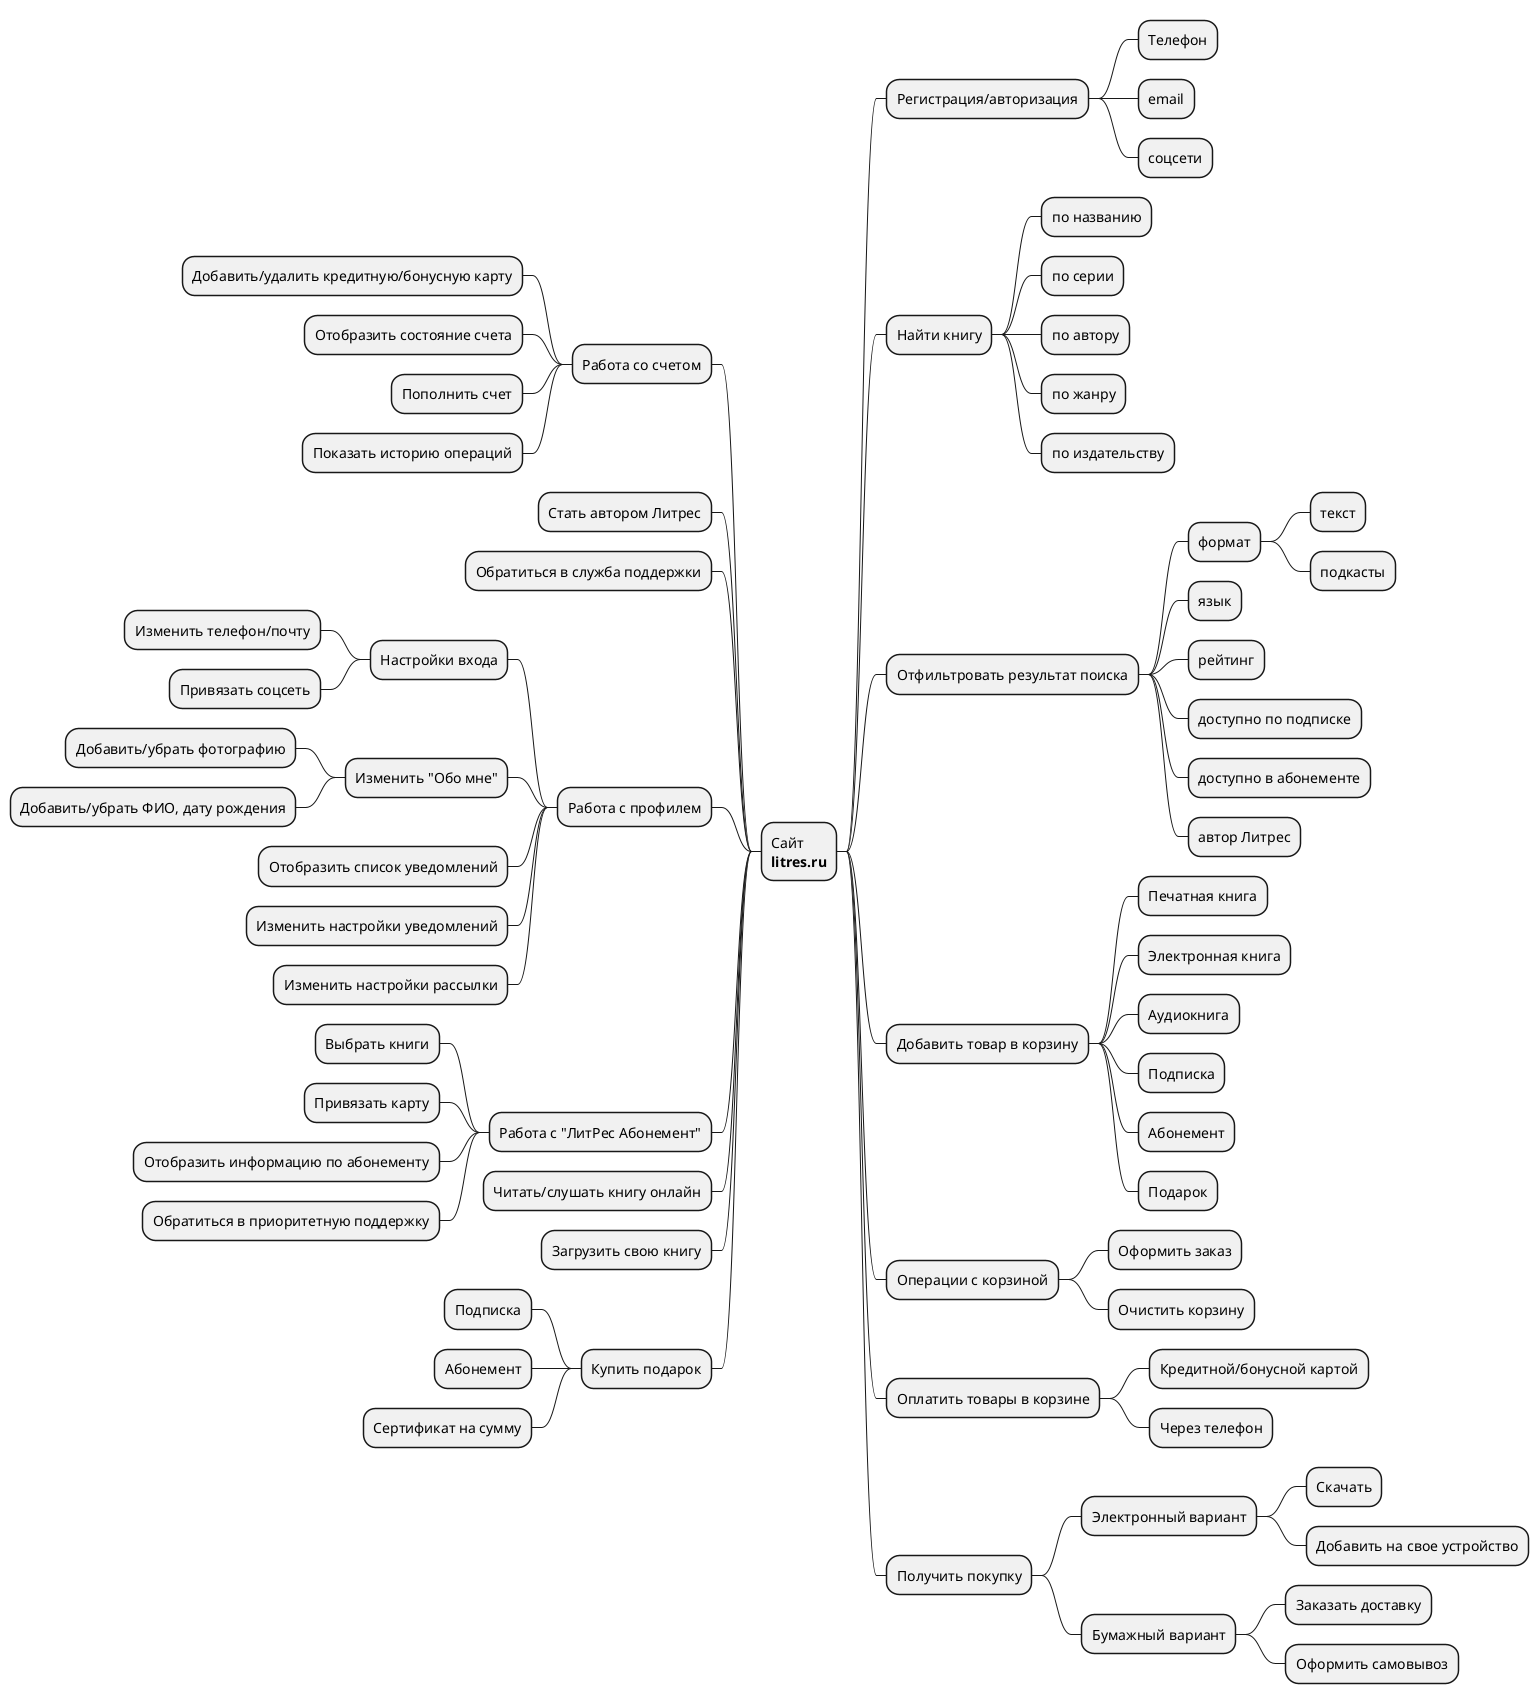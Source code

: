 @startmindmap

+ Сайт\n**litres.ru**

++ Регистрация/авторизация
+++ Телефон
+++ email
+++ соцсети

++ Найти книгу
+++ по названию
+++ по серии
+++ по автору
+++ по жанру
+++ по издательству

++ Отфильтровать результат поиска
+++ формат
++++ текст
++++ подкасты
+++ язык
+++ рейтинг
+++ доступно по подписке
+++ доступно в абонементе
+++ автор Литрес

++ Добавить товар в корзину
+++ Печатная книга
+++ Электронная книга
+++ Аудиокнига
+++ Подписка
+++ Абонемент
+++ Подарок

++ Операции с корзиной
+++ Оформить заказ
+++ Очистить корзину

++ Оплатить товары в корзине
+++ Кредитной/бонусной картой
+++ Через телефон

++ Получить покупку
+++ Электронный вариант
++++ Скачать
++++ Добавить на свое устройство
+++ Бумажный вариант
++++ Заказать доставку
++++ Оформить самовывоз

-- Работа со счетом
--- Добавить/удалить кредитную/бонусную карту
--- Отобразить состояние счета
--- Пополнить счет
--- Показать историю операций

-- Стать автором Литрес

-- Обратиться в служба поддержки

-- Работа с профилем
--- Настройки входа
---- Изменить телефон/почту
---- Привязать соцсеть
--- Изменить "Обо мне"
---- Добавить/убрать фотографию
---- Добавить/убрать ФИО, дату рождения
--- Отобразить список уведомлений
--- Изменить настройки уведомлений
--- Изменить настройки рассылки

-- Работа с "ЛитРес Абонемент"
--- Выбрать книги
--- Привязать карту
--- Отобразить информацию по абонементу
--- Обратиться в приоритетную поддержку

-- Читать/слушать книгу онлайн

-- Загрузить свою книгу

-- Купить подарок
--- Подписка
--- Абонемент
--- Сертификат на сумму

@endmindmap
